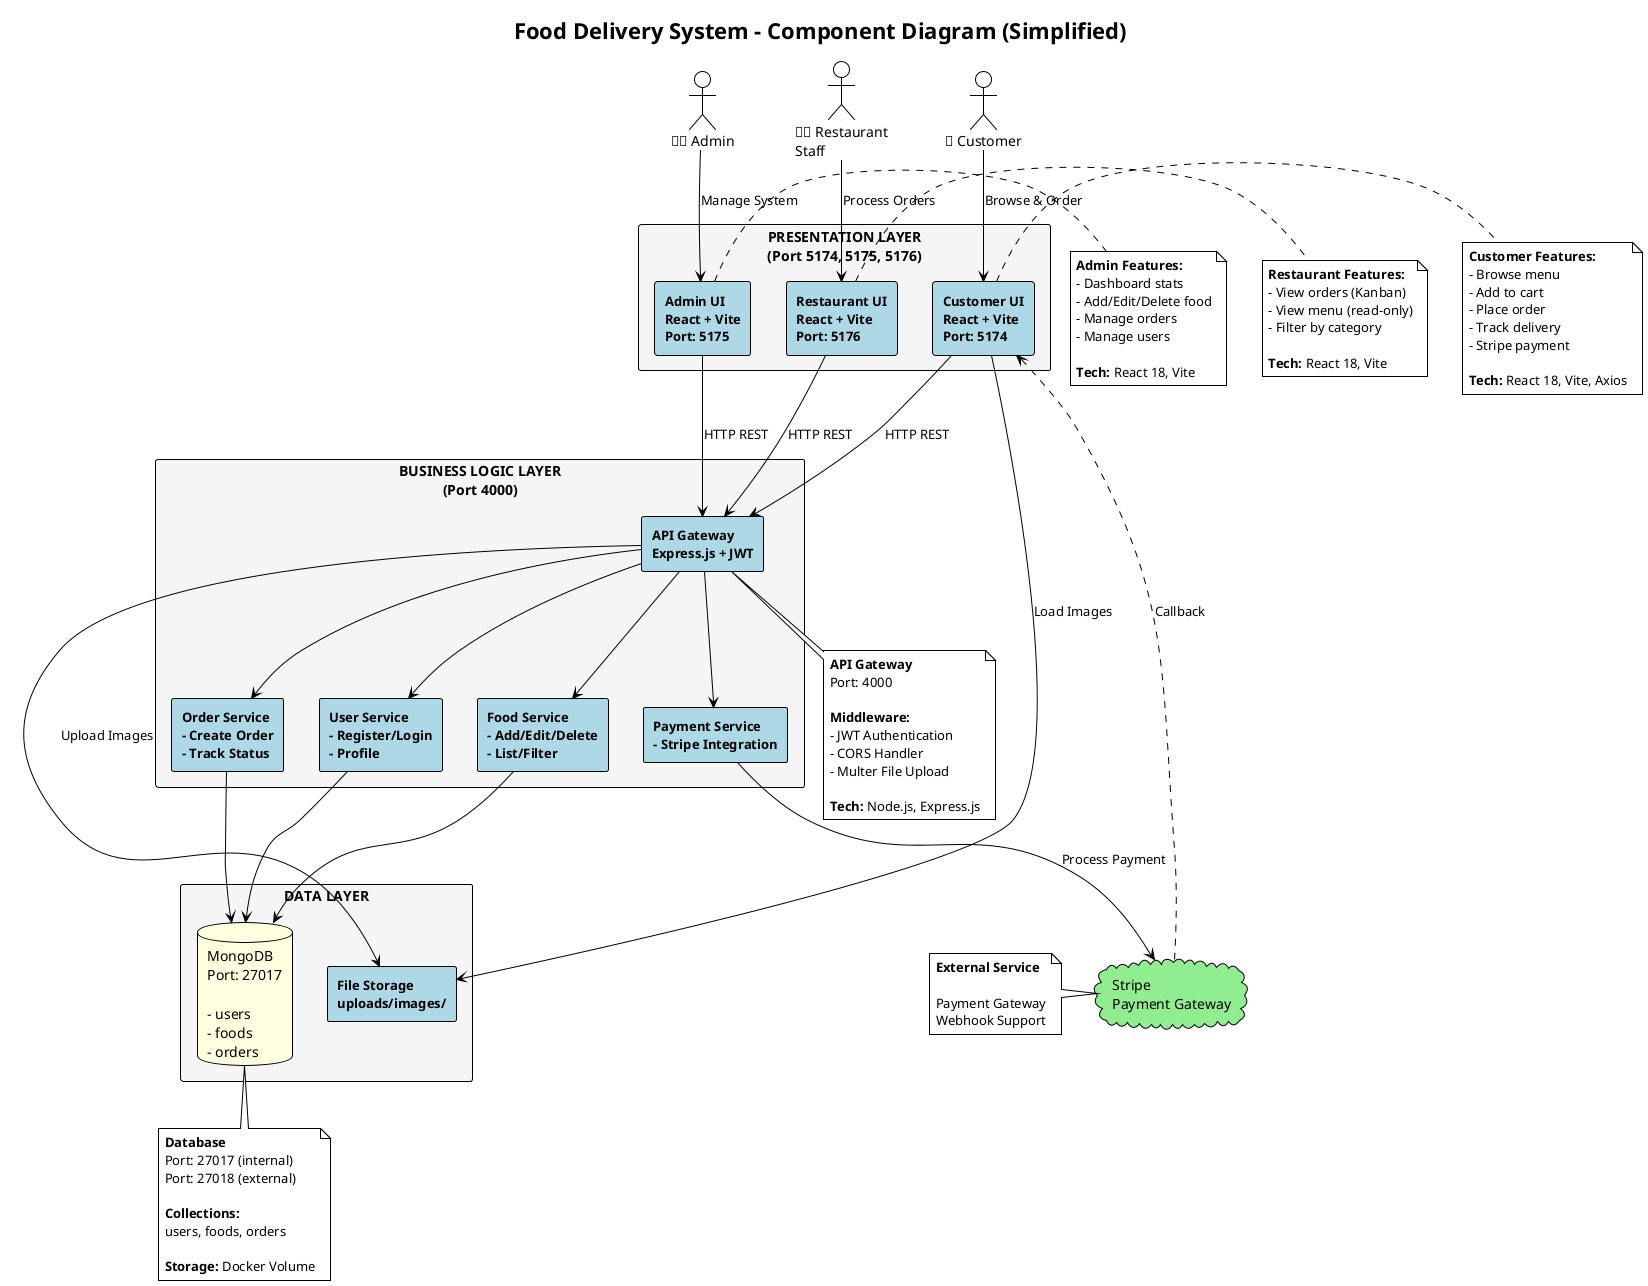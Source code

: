 @startuml Food_Delivery_Component_Diagram
!theme plain

title Food Delivery System - Component Diagram (Simplified)

skinparam componentStyle rectangle
skinparam component {
    BackgroundColor LightBlue
    BorderColor Black
    FontSize 13
    FontStyle bold
}

skinparam database {
    BackgroundColor LightYellow
    BorderColor Black
}

skinparam cloud {
    BackgroundColor LightGreen
    BorderColor Black
}

skinparam rectangle {
    BackgroundColor WhiteSmoke
    BorderColor Black
}

' ============================================
' ACTORS (Người dùng)
' ============================================
actor "👤 Customer" as customer
actor "👨‍💼 Admin" as admin
actor "👨‍🍳 Restaurant\nStaff" as staff

' ============================================
' LAYER 1: PRESENTATION (Giao diện)
' ============================================
rectangle "PRESENTATION LAYER\n(Port 5174, 5175, 5176)" as presentation_layer {
    [Customer UI\nReact + Vite\nPort: 5174] as frontend
    [Admin UI\nReact + Vite\nPort: 5175] as admin_ui
    [Restaurant UI\nReact + Vite\nPort: 5176] as restaurant_ui
}

' ============================================
' LAYER 2: BUSINESS LOGIC (Backend)
' ============================================
rectangle "BUSINESS LOGIC LAYER\n(Port 4000)" as business_layer {
    [API Gateway\nExpress.js + JWT] as gateway
    
    [Food Service\n- Add/Edit/Delete\n- List/Filter] as food_service
    [Order Service\n- Create Order\n- Track Status] as order_service
    [User Service\n- Register/Login\n- Profile] as user_service
    [Payment Service\n- Stripe Integration] as payment_service
}

' ============================================
' LAYER 3: DATA (Database & Storage)
' ============================================
rectangle "DATA LAYER" as data_layer {
    database "MongoDB\nPort: 27017\n\n- users\n- foods\n- orders" as mongodb
    [File Storage\nuploads/images/] as storage
}

' ============================================
' EXTERNAL SERVICES
' ============================================
cloud "Stripe\nPayment Gateway" as stripe

' ============================================
' RELATIONSHIPS: Actors → Presentation
' ============================================
customer --> frontend : Browse & Order
admin --> admin_ui : Manage System
staff --> restaurant_ui : Process Orders

' ============================================
' RELATIONSHIPS: Presentation → Business
' ============================================
frontend --> gateway : HTTP REST
admin_ui --> gateway : HTTP REST
restaurant_ui --> gateway : HTTP REST

' ============================================
' RELATIONSHIPS: Business → Services
' ============================================
gateway --> food_service
gateway --> order_service
gateway --> user_service
gateway --> payment_service

' ============================================
' RELATIONSHIPS: Services → Data
' ============================================
food_service --> mongodb
order_service --> mongodb
user_service --> mongodb

gateway --> storage : Upload Images

' ============================================
' RELATIONSHIPS: External
' ============================================
payment_service --> stripe : Process Payment
frontend <.. stripe : Callback
frontend --> storage : Load Images

' ============================================
' NOTES
' ============================================
note right of frontend
  **Customer Features:**
  - Browse menu
  - Add to cart
  - Place order
  - Track delivery
  - Stripe payment
  
  **Tech:** React 18, Vite, Axios
end note

note right of admin_ui
  **Admin Features:**
  - Dashboard stats
  - Add/Edit/Delete food
  - Manage orders
  - Manage users
  
  **Tech:** React 18, Vite
end note

note right of restaurant_ui
  **Restaurant Features:**
  - View orders (Kanban)
  - View menu (read-only)
  - Filter by category
  
  **Tech:** React 18, Vite
end note

note bottom of gateway
  **API Gateway**
  Port: 4000
  
  **Middleware:**
  - JWT Authentication
  - CORS Handler
  - Multer File Upload
  
  **Tech:** Node.js, Express.js
end note

note bottom of mongodb
  **Database**
  Port: 27017 (internal)
  Port: 27018 (external)
  
  **Collections:**
  users, foods, orders
  
  **Storage:** Docker Volume
end note

note left of stripe
  **External Service**
  
  Payment Gateway
  Webhook Support
end note

@enduml
